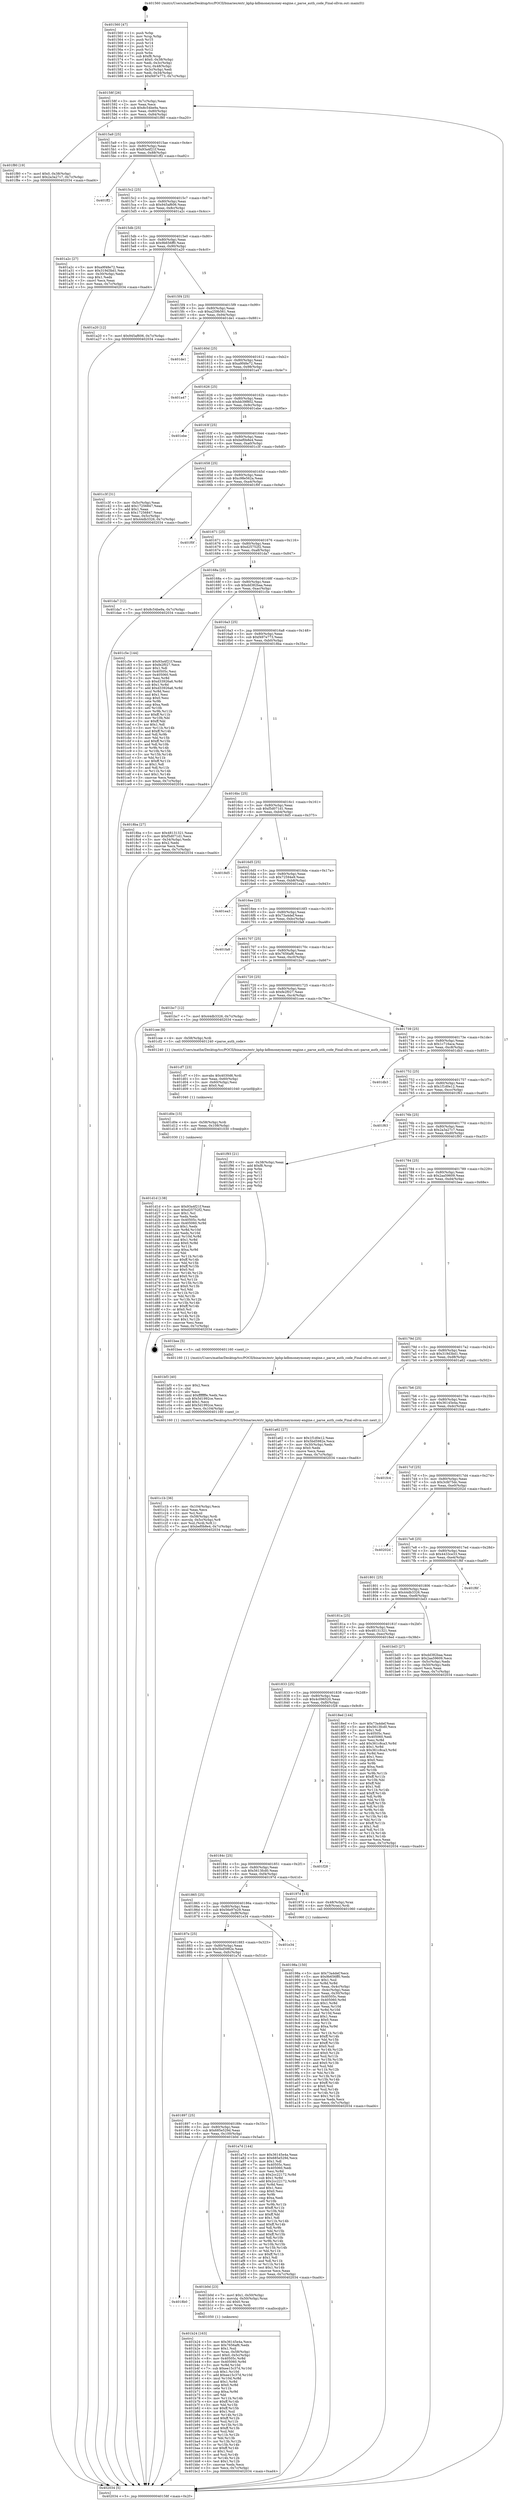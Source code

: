 digraph "0x401560" {
  label = "0x401560 (/mnt/c/Users/mathe/Desktop/tcc/POCII/binaries/extr_kphp-kdbmoneymoney-engine.c_parse_auth_code_Final-ollvm.out::main(0))"
  labelloc = "t"
  node[shape=record]

  Entry [label="",width=0.3,height=0.3,shape=circle,fillcolor=black,style=filled]
  "0x40158f" [label="{
     0x40158f [26]\l
     | [instrs]\l
     &nbsp;&nbsp;0x40158f \<+3\>: mov -0x7c(%rbp),%eax\l
     &nbsp;&nbsp;0x401592 \<+2\>: mov %eax,%ecx\l
     &nbsp;&nbsp;0x401594 \<+6\>: sub $0x8c54be9a,%ecx\l
     &nbsp;&nbsp;0x40159a \<+3\>: mov %eax,-0x80(%rbp)\l
     &nbsp;&nbsp;0x40159d \<+6\>: mov %ecx,-0x84(%rbp)\l
     &nbsp;&nbsp;0x4015a3 \<+6\>: je 0000000000401f80 \<main+0xa20\>\l
  }"]
  "0x401f80" [label="{
     0x401f80 [19]\l
     | [instrs]\l
     &nbsp;&nbsp;0x401f80 \<+7\>: movl $0x0,-0x38(%rbp)\l
     &nbsp;&nbsp;0x401f87 \<+7\>: movl $0x2a3a27c7,-0x7c(%rbp)\l
     &nbsp;&nbsp;0x401f8e \<+5\>: jmp 0000000000402034 \<main+0xad4\>\l
  }"]
  "0x4015a9" [label="{
     0x4015a9 [25]\l
     | [instrs]\l
     &nbsp;&nbsp;0x4015a9 \<+5\>: jmp 00000000004015ae \<main+0x4e\>\l
     &nbsp;&nbsp;0x4015ae \<+3\>: mov -0x80(%rbp),%eax\l
     &nbsp;&nbsp;0x4015b1 \<+5\>: sub $0x93a4f21f,%eax\l
     &nbsp;&nbsp;0x4015b6 \<+6\>: mov %eax,-0x88(%rbp)\l
     &nbsp;&nbsp;0x4015bc \<+6\>: je 0000000000401ff2 \<main+0xa92\>\l
  }"]
  Exit [label="",width=0.3,height=0.3,shape=circle,fillcolor=black,style=filled,peripheries=2]
  "0x401ff2" [label="{
     0x401ff2\l
  }", style=dashed]
  "0x4015c2" [label="{
     0x4015c2 [25]\l
     | [instrs]\l
     &nbsp;&nbsp;0x4015c2 \<+5\>: jmp 00000000004015c7 \<main+0x67\>\l
     &nbsp;&nbsp;0x4015c7 \<+3\>: mov -0x80(%rbp),%eax\l
     &nbsp;&nbsp;0x4015ca \<+5\>: sub $0x945af606,%eax\l
     &nbsp;&nbsp;0x4015cf \<+6\>: mov %eax,-0x8c(%rbp)\l
     &nbsp;&nbsp;0x4015d5 \<+6\>: je 0000000000401a2c \<main+0x4cc\>\l
  }"]
  "0x401d1d" [label="{
     0x401d1d [138]\l
     | [instrs]\l
     &nbsp;&nbsp;0x401d1d \<+5\>: mov $0x93a4f21f,%eax\l
     &nbsp;&nbsp;0x401d22 \<+5\>: mov $0xd25752f2,%esi\l
     &nbsp;&nbsp;0x401d27 \<+2\>: mov $0x1,%cl\l
     &nbsp;&nbsp;0x401d29 \<+2\>: xor %edx,%edx\l
     &nbsp;&nbsp;0x401d2b \<+8\>: mov 0x40505c,%r8d\l
     &nbsp;&nbsp;0x401d33 \<+8\>: mov 0x405060,%r9d\l
     &nbsp;&nbsp;0x401d3b \<+3\>: sub $0x1,%edx\l
     &nbsp;&nbsp;0x401d3e \<+3\>: mov %r8d,%r10d\l
     &nbsp;&nbsp;0x401d41 \<+3\>: add %edx,%r10d\l
     &nbsp;&nbsp;0x401d44 \<+4\>: imul %r10d,%r8d\l
     &nbsp;&nbsp;0x401d48 \<+4\>: and $0x1,%r8d\l
     &nbsp;&nbsp;0x401d4c \<+4\>: cmp $0x0,%r8d\l
     &nbsp;&nbsp;0x401d50 \<+4\>: sete %r11b\l
     &nbsp;&nbsp;0x401d54 \<+4\>: cmp $0xa,%r9d\l
     &nbsp;&nbsp;0x401d58 \<+3\>: setl %bl\l
     &nbsp;&nbsp;0x401d5b \<+3\>: mov %r11b,%r14b\l
     &nbsp;&nbsp;0x401d5e \<+4\>: xor $0xff,%r14b\l
     &nbsp;&nbsp;0x401d62 \<+3\>: mov %bl,%r15b\l
     &nbsp;&nbsp;0x401d65 \<+4\>: xor $0xff,%r15b\l
     &nbsp;&nbsp;0x401d69 \<+3\>: xor $0x0,%cl\l
     &nbsp;&nbsp;0x401d6c \<+3\>: mov %r14b,%r12b\l
     &nbsp;&nbsp;0x401d6f \<+4\>: and $0x0,%r12b\l
     &nbsp;&nbsp;0x401d73 \<+3\>: and %cl,%r11b\l
     &nbsp;&nbsp;0x401d76 \<+3\>: mov %r15b,%r13b\l
     &nbsp;&nbsp;0x401d79 \<+4\>: and $0x0,%r13b\l
     &nbsp;&nbsp;0x401d7d \<+2\>: and %cl,%bl\l
     &nbsp;&nbsp;0x401d7f \<+3\>: or %r11b,%r12b\l
     &nbsp;&nbsp;0x401d82 \<+3\>: or %bl,%r13b\l
     &nbsp;&nbsp;0x401d85 \<+3\>: xor %r13b,%r12b\l
     &nbsp;&nbsp;0x401d88 \<+3\>: or %r15b,%r14b\l
     &nbsp;&nbsp;0x401d8b \<+4\>: xor $0xff,%r14b\l
     &nbsp;&nbsp;0x401d8f \<+3\>: or $0x0,%cl\l
     &nbsp;&nbsp;0x401d92 \<+3\>: and %cl,%r14b\l
     &nbsp;&nbsp;0x401d95 \<+3\>: or %r14b,%r12b\l
     &nbsp;&nbsp;0x401d98 \<+4\>: test $0x1,%r12b\l
     &nbsp;&nbsp;0x401d9c \<+3\>: cmovne %esi,%eax\l
     &nbsp;&nbsp;0x401d9f \<+3\>: mov %eax,-0x7c(%rbp)\l
     &nbsp;&nbsp;0x401da2 \<+5\>: jmp 0000000000402034 \<main+0xad4\>\l
  }"]
  "0x401a2c" [label="{
     0x401a2c [27]\l
     | [instrs]\l
     &nbsp;&nbsp;0x401a2c \<+5\>: mov $0xa9f48e72,%eax\l
     &nbsp;&nbsp;0x401a31 \<+5\>: mov $0x319d3bd1,%ecx\l
     &nbsp;&nbsp;0x401a36 \<+3\>: mov -0x30(%rbp),%edx\l
     &nbsp;&nbsp;0x401a39 \<+3\>: cmp $0x1,%edx\l
     &nbsp;&nbsp;0x401a3c \<+3\>: cmovl %ecx,%eax\l
     &nbsp;&nbsp;0x401a3f \<+3\>: mov %eax,-0x7c(%rbp)\l
     &nbsp;&nbsp;0x401a42 \<+5\>: jmp 0000000000402034 \<main+0xad4\>\l
  }"]
  "0x4015db" [label="{
     0x4015db [25]\l
     | [instrs]\l
     &nbsp;&nbsp;0x4015db \<+5\>: jmp 00000000004015e0 \<main+0x80\>\l
     &nbsp;&nbsp;0x4015e0 \<+3\>: mov -0x80(%rbp),%eax\l
     &nbsp;&nbsp;0x4015e3 \<+5\>: sub $0x9b656ff0,%eax\l
     &nbsp;&nbsp;0x4015e8 \<+6\>: mov %eax,-0x90(%rbp)\l
     &nbsp;&nbsp;0x4015ee \<+6\>: je 0000000000401a20 \<main+0x4c0\>\l
  }"]
  "0x401d0e" [label="{
     0x401d0e [15]\l
     | [instrs]\l
     &nbsp;&nbsp;0x401d0e \<+4\>: mov -0x58(%rbp),%rdi\l
     &nbsp;&nbsp;0x401d12 \<+6\>: mov %eax,-0x108(%rbp)\l
     &nbsp;&nbsp;0x401d18 \<+5\>: call 0000000000401030 \<free@plt\>\l
     | [calls]\l
     &nbsp;&nbsp;0x401030 \{1\} (unknown)\l
  }"]
  "0x401a20" [label="{
     0x401a20 [12]\l
     | [instrs]\l
     &nbsp;&nbsp;0x401a20 \<+7\>: movl $0x945af606,-0x7c(%rbp)\l
     &nbsp;&nbsp;0x401a27 \<+5\>: jmp 0000000000402034 \<main+0xad4\>\l
  }"]
  "0x4015f4" [label="{
     0x4015f4 [25]\l
     | [instrs]\l
     &nbsp;&nbsp;0x4015f4 \<+5\>: jmp 00000000004015f9 \<main+0x99\>\l
     &nbsp;&nbsp;0x4015f9 \<+3\>: mov -0x80(%rbp),%eax\l
     &nbsp;&nbsp;0x4015fc \<+5\>: sub $0xa259b561,%eax\l
     &nbsp;&nbsp;0x401601 \<+6\>: mov %eax,-0x94(%rbp)\l
     &nbsp;&nbsp;0x401607 \<+6\>: je 0000000000401de1 \<main+0x881\>\l
  }"]
  "0x401cf7" [label="{
     0x401cf7 [23]\l
     | [instrs]\l
     &nbsp;&nbsp;0x401cf7 \<+10\>: movabs $0x4030d6,%rdi\l
     &nbsp;&nbsp;0x401d01 \<+3\>: mov %eax,-0x60(%rbp)\l
     &nbsp;&nbsp;0x401d04 \<+3\>: mov -0x60(%rbp),%esi\l
     &nbsp;&nbsp;0x401d07 \<+2\>: mov $0x0,%al\l
     &nbsp;&nbsp;0x401d09 \<+5\>: call 0000000000401040 \<printf@plt\>\l
     | [calls]\l
     &nbsp;&nbsp;0x401040 \{1\} (unknown)\l
  }"]
  "0x401de1" [label="{
     0x401de1\l
  }", style=dashed]
  "0x40160d" [label="{
     0x40160d [25]\l
     | [instrs]\l
     &nbsp;&nbsp;0x40160d \<+5\>: jmp 0000000000401612 \<main+0xb2\>\l
     &nbsp;&nbsp;0x401612 \<+3\>: mov -0x80(%rbp),%eax\l
     &nbsp;&nbsp;0x401615 \<+5\>: sub $0xa9f48e72,%eax\l
     &nbsp;&nbsp;0x40161a \<+6\>: mov %eax,-0x98(%rbp)\l
     &nbsp;&nbsp;0x401620 \<+6\>: je 0000000000401a47 \<main+0x4e7\>\l
  }"]
  "0x401c1b" [label="{
     0x401c1b [36]\l
     | [instrs]\l
     &nbsp;&nbsp;0x401c1b \<+6\>: mov -0x104(%rbp),%ecx\l
     &nbsp;&nbsp;0x401c21 \<+3\>: imul %eax,%ecx\l
     &nbsp;&nbsp;0x401c24 \<+3\>: mov %cl,%sil\l
     &nbsp;&nbsp;0x401c27 \<+4\>: mov -0x58(%rbp),%rdi\l
     &nbsp;&nbsp;0x401c2b \<+4\>: movslq -0x5c(%rbp),%r8\l
     &nbsp;&nbsp;0x401c2f \<+4\>: mov %sil,(%rdi,%r8,1)\l
     &nbsp;&nbsp;0x401c33 \<+7\>: movl $0xbef0b8e4,-0x7c(%rbp)\l
     &nbsp;&nbsp;0x401c3a \<+5\>: jmp 0000000000402034 \<main+0xad4\>\l
  }"]
  "0x401a47" [label="{
     0x401a47\l
  }", style=dashed]
  "0x401626" [label="{
     0x401626 [25]\l
     | [instrs]\l
     &nbsp;&nbsp;0x401626 \<+5\>: jmp 000000000040162b \<main+0xcb\>\l
     &nbsp;&nbsp;0x40162b \<+3\>: mov -0x80(%rbp),%eax\l
     &nbsp;&nbsp;0x40162e \<+5\>: sub $0xbb39f802,%eax\l
     &nbsp;&nbsp;0x401633 \<+6\>: mov %eax,-0x9c(%rbp)\l
     &nbsp;&nbsp;0x401639 \<+6\>: je 0000000000401ebe \<main+0x95e\>\l
  }"]
  "0x401bf3" [label="{
     0x401bf3 [40]\l
     | [instrs]\l
     &nbsp;&nbsp;0x401bf3 \<+5\>: mov $0x2,%ecx\l
     &nbsp;&nbsp;0x401bf8 \<+1\>: cltd\l
     &nbsp;&nbsp;0x401bf9 \<+2\>: idiv %ecx\l
     &nbsp;&nbsp;0x401bfb \<+6\>: imul $0xfffffffe,%edx,%ecx\l
     &nbsp;&nbsp;0x401c01 \<+6\>: sub $0x5d1992ce,%ecx\l
     &nbsp;&nbsp;0x401c07 \<+3\>: add $0x1,%ecx\l
     &nbsp;&nbsp;0x401c0a \<+6\>: add $0x5d1992ce,%ecx\l
     &nbsp;&nbsp;0x401c10 \<+6\>: mov %ecx,-0x104(%rbp)\l
     &nbsp;&nbsp;0x401c16 \<+5\>: call 0000000000401160 \<next_i\>\l
     | [calls]\l
     &nbsp;&nbsp;0x401160 \{1\} (/mnt/c/Users/mathe/Desktop/tcc/POCII/binaries/extr_kphp-kdbmoneymoney-engine.c_parse_auth_code_Final-ollvm.out::next_i)\l
  }"]
  "0x401ebe" [label="{
     0x401ebe\l
  }", style=dashed]
  "0x40163f" [label="{
     0x40163f [25]\l
     | [instrs]\l
     &nbsp;&nbsp;0x40163f \<+5\>: jmp 0000000000401644 \<main+0xe4\>\l
     &nbsp;&nbsp;0x401644 \<+3\>: mov -0x80(%rbp),%eax\l
     &nbsp;&nbsp;0x401647 \<+5\>: sub $0xbef0b8e4,%eax\l
     &nbsp;&nbsp;0x40164c \<+6\>: mov %eax,-0xa0(%rbp)\l
     &nbsp;&nbsp;0x401652 \<+6\>: je 0000000000401c3f \<main+0x6df\>\l
  }"]
  "0x401b24" [label="{
     0x401b24 [163]\l
     | [instrs]\l
     &nbsp;&nbsp;0x401b24 \<+5\>: mov $0x36145e4a,%ecx\l
     &nbsp;&nbsp;0x401b29 \<+5\>: mov $0x7656af6,%edx\l
     &nbsp;&nbsp;0x401b2e \<+3\>: mov $0x1,%sil\l
     &nbsp;&nbsp;0x401b31 \<+4\>: mov %rax,-0x58(%rbp)\l
     &nbsp;&nbsp;0x401b35 \<+7\>: movl $0x0,-0x5c(%rbp)\l
     &nbsp;&nbsp;0x401b3c \<+8\>: mov 0x40505c,%r8d\l
     &nbsp;&nbsp;0x401b44 \<+8\>: mov 0x405060,%r9d\l
     &nbsp;&nbsp;0x401b4c \<+3\>: mov %r8d,%r10d\l
     &nbsp;&nbsp;0x401b4f \<+7\>: sub $0xee15c37d,%r10d\l
     &nbsp;&nbsp;0x401b56 \<+4\>: sub $0x1,%r10d\l
     &nbsp;&nbsp;0x401b5a \<+7\>: add $0xee15c37d,%r10d\l
     &nbsp;&nbsp;0x401b61 \<+4\>: imul %r10d,%r8d\l
     &nbsp;&nbsp;0x401b65 \<+4\>: and $0x1,%r8d\l
     &nbsp;&nbsp;0x401b69 \<+4\>: cmp $0x0,%r8d\l
     &nbsp;&nbsp;0x401b6d \<+4\>: sete %r11b\l
     &nbsp;&nbsp;0x401b71 \<+4\>: cmp $0xa,%r9d\l
     &nbsp;&nbsp;0x401b75 \<+3\>: setl %bl\l
     &nbsp;&nbsp;0x401b78 \<+3\>: mov %r11b,%r14b\l
     &nbsp;&nbsp;0x401b7b \<+4\>: xor $0xff,%r14b\l
     &nbsp;&nbsp;0x401b7f \<+3\>: mov %bl,%r15b\l
     &nbsp;&nbsp;0x401b82 \<+4\>: xor $0xff,%r15b\l
     &nbsp;&nbsp;0x401b86 \<+4\>: xor $0x1,%sil\l
     &nbsp;&nbsp;0x401b8a \<+3\>: mov %r14b,%r12b\l
     &nbsp;&nbsp;0x401b8d \<+4\>: and $0xff,%r12b\l
     &nbsp;&nbsp;0x401b91 \<+3\>: and %sil,%r11b\l
     &nbsp;&nbsp;0x401b94 \<+3\>: mov %r15b,%r13b\l
     &nbsp;&nbsp;0x401b97 \<+4\>: and $0xff,%r13b\l
     &nbsp;&nbsp;0x401b9b \<+3\>: and %sil,%bl\l
     &nbsp;&nbsp;0x401b9e \<+3\>: or %r11b,%r12b\l
     &nbsp;&nbsp;0x401ba1 \<+3\>: or %bl,%r13b\l
     &nbsp;&nbsp;0x401ba4 \<+3\>: xor %r13b,%r12b\l
     &nbsp;&nbsp;0x401ba7 \<+3\>: or %r15b,%r14b\l
     &nbsp;&nbsp;0x401baa \<+4\>: xor $0xff,%r14b\l
     &nbsp;&nbsp;0x401bae \<+4\>: or $0x1,%sil\l
     &nbsp;&nbsp;0x401bb2 \<+3\>: and %sil,%r14b\l
     &nbsp;&nbsp;0x401bb5 \<+3\>: or %r14b,%r12b\l
     &nbsp;&nbsp;0x401bb8 \<+4\>: test $0x1,%r12b\l
     &nbsp;&nbsp;0x401bbc \<+3\>: cmovne %edx,%ecx\l
     &nbsp;&nbsp;0x401bbf \<+3\>: mov %ecx,-0x7c(%rbp)\l
     &nbsp;&nbsp;0x401bc2 \<+5\>: jmp 0000000000402034 \<main+0xad4\>\l
  }"]
  "0x401c3f" [label="{
     0x401c3f [31]\l
     | [instrs]\l
     &nbsp;&nbsp;0x401c3f \<+3\>: mov -0x5c(%rbp),%eax\l
     &nbsp;&nbsp;0x401c42 \<+5\>: add $0x17256847,%eax\l
     &nbsp;&nbsp;0x401c47 \<+3\>: add $0x1,%eax\l
     &nbsp;&nbsp;0x401c4a \<+5\>: sub $0x17256847,%eax\l
     &nbsp;&nbsp;0x401c4f \<+3\>: mov %eax,-0x5c(%rbp)\l
     &nbsp;&nbsp;0x401c52 \<+7\>: movl $0x44db3326,-0x7c(%rbp)\l
     &nbsp;&nbsp;0x401c59 \<+5\>: jmp 0000000000402034 \<main+0xad4\>\l
  }"]
  "0x401658" [label="{
     0x401658 [25]\l
     | [instrs]\l
     &nbsp;&nbsp;0x401658 \<+5\>: jmp 000000000040165d \<main+0xfd\>\l
     &nbsp;&nbsp;0x40165d \<+3\>: mov -0x80(%rbp),%eax\l
     &nbsp;&nbsp;0x401660 \<+5\>: sub $0xc98e562a,%eax\l
     &nbsp;&nbsp;0x401665 \<+6\>: mov %eax,-0xa4(%rbp)\l
     &nbsp;&nbsp;0x40166b \<+6\>: je 0000000000401f0f \<main+0x9af\>\l
  }"]
  "0x4018b0" [label="{
     0x4018b0\l
  }", style=dashed]
  "0x401f0f" [label="{
     0x401f0f\l
  }", style=dashed]
  "0x401671" [label="{
     0x401671 [25]\l
     | [instrs]\l
     &nbsp;&nbsp;0x401671 \<+5\>: jmp 0000000000401676 \<main+0x116\>\l
     &nbsp;&nbsp;0x401676 \<+3\>: mov -0x80(%rbp),%eax\l
     &nbsp;&nbsp;0x401679 \<+5\>: sub $0xd25752f2,%eax\l
     &nbsp;&nbsp;0x40167e \<+6\>: mov %eax,-0xa8(%rbp)\l
     &nbsp;&nbsp;0x401684 \<+6\>: je 0000000000401da7 \<main+0x847\>\l
  }"]
  "0x401b0d" [label="{
     0x401b0d [23]\l
     | [instrs]\l
     &nbsp;&nbsp;0x401b0d \<+7\>: movl $0x1,-0x50(%rbp)\l
     &nbsp;&nbsp;0x401b14 \<+4\>: movslq -0x50(%rbp),%rax\l
     &nbsp;&nbsp;0x401b18 \<+4\>: shl $0x0,%rax\l
     &nbsp;&nbsp;0x401b1c \<+3\>: mov %rax,%rdi\l
     &nbsp;&nbsp;0x401b1f \<+5\>: call 0000000000401050 \<malloc@plt\>\l
     | [calls]\l
     &nbsp;&nbsp;0x401050 \{1\} (unknown)\l
  }"]
  "0x401da7" [label="{
     0x401da7 [12]\l
     | [instrs]\l
     &nbsp;&nbsp;0x401da7 \<+7\>: movl $0x8c54be9a,-0x7c(%rbp)\l
     &nbsp;&nbsp;0x401dae \<+5\>: jmp 0000000000402034 \<main+0xad4\>\l
  }"]
  "0x40168a" [label="{
     0x40168a [25]\l
     | [instrs]\l
     &nbsp;&nbsp;0x40168a \<+5\>: jmp 000000000040168f \<main+0x12f\>\l
     &nbsp;&nbsp;0x40168f \<+3\>: mov -0x80(%rbp),%eax\l
     &nbsp;&nbsp;0x401692 \<+5\>: sub $0xdd382baa,%eax\l
     &nbsp;&nbsp;0x401697 \<+6\>: mov %eax,-0xac(%rbp)\l
     &nbsp;&nbsp;0x40169d \<+6\>: je 0000000000401c5e \<main+0x6fe\>\l
  }"]
  "0x401897" [label="{
     0x401897 [25]\l
     | [instrs]\l
     &nbsp;&nbsp;0x401897 \<+5\>: jmp 000000000040189c \<main+0x33c\>\l
     &nbsp;&nbsp;0x40189c \<+3\>: mov -0x80(%rbp),%eax\l
     &nbsp;&nbsp;0x40189f \<+5\>: sub $0x685e529d,%eax\l
     &nbsp;&nbsp;0x4018a4 \<+6\>: mov %eax,-0x100(%rbp)\l
     &nbsp;&nbsp;0x4018aa \<+6\>: je 0000000000401b0d \<main+0x5ad\>\l
  }"]
  "0x401c5e" [label="{
     0x401c5e [144]\l
     | [instrs]\l
     &nbsp;&nbsp;0x401c5e \<+5\>: mov $0x93a4f21f,%eax\l
     &nbsp;&nbsp;0x401c63 \<+5\>: mov $0xfe2f027,%ecx\l
     &nbsp;&nbsp;0x401c68 \<+2\>: mov $0x1,%dl\l
     &nbsp;&nbsp;0x401c6a \<+7\>: mov 0x40505c,%esi\l
     &nbsp;&nbsp;0x401c71 \<+7\>: mov 0x405060,%edi\l
     &nbsp;&nbsp;0x401c78 \<+3\>: mov %esi,%r8d\l
     &nbsp;&nbsp;0x401c7b \<+7\>: sub $0xd33926a6,%r8d\l
     &nbsp;&nbsp;0x401c82 \<+4\>: sub $0x1,%r8d\l
     &nbsp;&nbsp;0x401c86 \<+7\>: add $0xd33926a6,%r8d\l
     &nbsp;&nbsp;0x401c8d \<+4\>: imul %r8d,%esi\l
     &nbsp;&nbsp;0x401c91 \<+3\>: and $0x1,%esi\l
     &nbsp;&nbsp;0x401c94 \<+3\>: cmp $0x0,%esi\l
     &nbsp;&nbsp;0x401c97 \<+4\>: sete %r9b\l
     &nbsp;&nbsp;0x401c9b \<+3\>: cmp $0xa,%edi\l
     &nbsp;&nbsp;0x401c9e \<+4\>: setl %r10b\l
     &nbsp;&nbsp;0x401ca2 \<+3\>: mov %r9b,%r11b\l
     &nbsp;&nbsp;0x401ca5 \<+4\>: xor $0xff,%r11b\l
     &nbsp;&nbsp;0x401ca9 \<+3\>: mov %r10b,%bl\l
     &nbsp;&nbsp;0x401cac \<+3\>: xor $0xff,%bl\l
     &nbsp;&nbsp;0x401caf \<+3\>: xor $0x1,%dl\l
     &nbsp;&nbsp;0x401cb2 \<+3\>: mov %r11b,%r14b\l
     &nbsp;&nbsp;0x401cb5 \<+4\>: and $0xff,%r14b\l
     &nbsp;&nbsp;0x401cb9 \<+3\>: and %dl,%r9b\l
     &nbsp;&nbsp;0x401cbc \<+3\>: mov %bl,%r15b\l
     &nbsp;&nbsp;0x401cbf \<+4\>: and $0xff,%r15b\l
     &nbsp;&nbsp;0x401cc3 \<+3\>: and %dl,%r10b\l
     &nbsp;&nbsp;0x401cc6 \<+3\>: or %r9b,%r14b\l
     &nbsp;&nbsp;0x401cc9 \<+3\>: or %r10b,%r15b\l
     &nbsp;&nbsp;0x401ccc \<+3\>: xor %r15b,%r14b\l
     &nbsp;&nbsp;0x401ccf \<+3\>: or %bl,%r11b\l
     &nbsp;&nbsp;0x401cd2 \<+4\>: xor $0xff,%r11b\l
     &nbsp;&nbsp;0x401cd6 \<+3\>: or $0x1,%dl\l
     &nbsp;&nbsp;0x401cd9 \<+3\>: and %dl,%r11b\l
     &nbsp;&nbsp;0x401cdc \<+3\>: or %r11b,%r14b\l
     &nbsp;&nbsp;0x401cdf \<+4\>: test $0x1,%r14b\l
     &nbsp;&nbsp;0x401ce3 \<+3\>: cmovne %ecx,%eax\l
     &nbsp;&nbsp;0x401ce6 \<+3\>: mov %eax,-0x7c(%rbp)\l
     &nbsp;&nbsp;0x401ce9 \<+5\>: jmp 0000000000402034 \<main+0xad4\>\l
  }"]
  "0x4016a3" [label="{
     0x4016a3 [25]\l
     | [instrs]\l
     &nbsp;&nbsp;0x4016a3 \<+5\>: jmp 00000000004016a8 \<main+0x148\>\l
     &nbsp;&nbsp;0x4016a8 \<+3\>: mov -0x80(%rbp),%eax\l
     &nbsp;&nbsp;0x4016ab \<+5\>: sub $0xf497e773,%eax\l
     &nbsp;&nbsp;0x4016b0 \<+6\>: mov %eax,-0xb0(%rbp)\l
     &nbsp;&nbsp;0x4016b6 \<+6\>: je 00000000004018ba \<main+0x35a\>\l
  }"]
  "0x401a7d" [label="{
     0x401a7d [144]\l
     | [instrs]\l
     &nbsp;&nbsp;0x401a7d \<+5\>: mov $0x36145e4a,%eax\l
     &nbsp;&nbsp;0x401a82 \<+5\>: mov $0x685e529d,%ecx\l
     &nbsp;&nbsp;0x401a87 \<+2\>: mov $0x1,%dl\l
     &nbsp;&nbsp;0x401a89 \<+7\>: mov 0x40505c,%esi\l
     &nbsp;&nbsp;0x401a90 \<+7\>: mov 0x405060,%edi\l
     &nbsp;&nbsp;0x401a97 \<+3\>: mov %esi,%r8d\l
     &nbsp;&nbsp;0x401a9a \<+7\>: sub $0x2cc22172,%r8d\l
     &nbsp;&nbsp;0x401aa1 \<+4\>: sub $0x1,%r8d\l
     &nbsp;&nbsp;0x401aa5 \<+7\>: add $0x2cc22172,%r8d\l
     &nbsp;&nbsp;0x401aac \<+4\>: imul %r8d,%esi\l
     &nbsp;&nbsp;0x401ab0 \<+3\>: and $0x1,%esi\l
     &nbsp;&nbsp;0x401ab3 \<+3\>: cmp $0x0,%esi\l
     &nbsp;&nbsp;0x401ab6 \<+4\>: sete %r9b\l
     &nbsp;&nbsp;0x401aba \<+3\>: cmp $0xa,%edi\l
     &nbsp;&nbsp;0x401abd \<+4\>: setl %r10b\l
     &nbsp;&nbsp;0x401ac1 \<+3\>: mov %r9b,%r11b\l
     &nbsp;&nbsp;0x401ac4 \<+4\>: xor $0xff,%r11b\l
     &nbsp;&nbsp;0x401ac8 \<+3\>: mov %r10b,%bl\l
     &nbsp;&nbsp;0x401acb \<+3\>: xor $0xff,%bl\l
     &nbsp;&nbsp;0x401ace \<+3\>: xor $0x1,%dl\l
     &nbsp;&nbsp;0x401ad1 \<+3\>: mov %r11b,%r14b\l
     &nbsp;&nbsp;0x401ad4 \<+4\>: and $0xff,%r14b\l
     &nbsp;&nbsp;0x401ad8 \<+3\>: and %dl,%r9b\l
     &nbsp;&nbsp;0x401adb \<+3\>: mov %bl,%r15b\l
     &nbsp;&nbsp;0x401ade \<+4\>: and $0xff,%r15b\l
     &nbsp;&nbsp;0x401ae2 \<+3\>: and %dl,%r10b\l
     &nbsp;&nbsp;0x401ae5 \<+3\>: or %r9b,%r14b\l
     &nbsp;&nbsp;0x401ae8 \<+3\>: or %r10b,%r15b\l
     &nbsp;&nbsp;0x401aeb \<+3\>: xor %r15b,%r14b\l
     &nbsp;&nbsp;0x401aee \<+3\>: or %bl,%r11b\l
     &nbsp;&nbsp;0x401af1 \<+4\>: xor $0xff,%r11b\l
     &nbsp;&nbsp;0x401af5 \<+3\>: or $0x1,%dl\l
     &nbsp;&nbsp;0x401af8 \<+3\>: and %dl,%r11b\l
     &nbsp;&nbsp;0x401afb \<+3\>: or %r11b,%r14b\l
     &nbsp;&nbsp;0x401afe \<+4\>: test $0x1,%r14b\l
     &nbsp;&nbsp;0x401b02 \<+3\>: cmovne %ecx,%eax\l
     &nbsp;&nbsp;0x401b05 \<+3\>: mov %eax,-0x7c(%rbp)\l
     &nbsp;&nbsp;0x401b08 \<+5\>: jmp 0000000000402034 \<main+0xad4\>\l
  }"]
  "0x4018ba" [label="{
     0x4018ba [27]\l
     | [instrs]\l
     &nbsp;&nbsp;0x4018ba \<+5\>: mov $0x48131321,%eax\l
     &nbsp;&nbsp;0x4018bf \<+5\>: mov $0xf5d071d1,%ecx\l
     &nbsp;&nbsp;0x4018c4 \<+3\>: mov -0x34(%rbp),%edx\l
     &nbsp;&nbsp;0x4018c7 \<+3\>: cmp $0x2,%edx\l
     &nbsp;&nbsp;0x4018ca \<+3\>: cmovne %ecx,%eax\l
     &nbsp;&nbsp;0x4018cd \<+3\>: mov %eax,-0x7c(%rbp)\l
     &nbsp;&nbsp;0x4018d0 \<+5\>: jmp 0000000000402034 \<main+0xad4\>\l
  }"]
  "0x4016bc" [label="{
     0x4016bc [25]\l
     | [instrs]\l
     &nbsp;&nbsp;0x4016bc \<+5\>: jmp 00000000004016c1 \<main+0x161\>\l
     &nbsp;&nbsp;0x4016c1 \<+3\>: mov -0x80(%rbp),%eax\l
     &nbsp;&nbsp;0x4016c4 \<+5\>: sub $0xf5d071d1,%eax\l
     &nbsp;&nbsp;0x4016c9 \<+6\>: mov %eax,-0xb4(%rbp)\l
     &nbsp;&nbsp;0x4016cf \<+6\>: je 00000000004018d5 \<main+0x375\>\l
  }"]
  "0x402034" [label="{
     0x402034 [5]\l
     | [instrs]\l
     &nbsp;&nbsp;0x402034 \<+5\>: jmp 000000000040158f \<main+0x2f\>\l
  }"]
  "0x401560" [label="{
     0x401560 [47]\l
     | [instrs]\l
     &nbsp;&nbsp;0x401560 \<+1\>: push %rbp\l
     &nbsp;&nbsp;0x401561 \<+3\>: mov %rsp,%rbp\l
     &nbsp;&nbsp;0x401564 \<+2\>: push %r15\l
     &nbsp;&nbsp;0x401566 \<+2\>: push %r14\l
     &nbsp;&nbsp;0x401568 \<+2\>: push %r13\l
     &nbsp;&nbsp;0x40156a \<+2\>: push %r12\l
     &nbsp;&nbsp;0x40156c \<+1\>: push %rbx\l
     &nbsp;&nbsp;0x40156d \<+7\>: sub $0xf8,%rsp\l
     &nbsp;&nbsp;0x401574 \<+7\>: movl $0x0,-0x38(%rbp)\l
     &nbsp;&nbsp;0x40157b \<+3\>: mov %edi,-0x3c(%rbp)\l
     &nbsp;&nbsp;0x40157e \<+4\>: mov %rsi,-0x48(%rbp)\l
     &nbsp;&nbsp;0x401582 \<+3\>: mov -0x3c(%rbp),%edi\l
     &nbsp;&nbsp;0x401585 \<+3\>: mov %edi,-0x34(%rbp)\l
     &nbsp;&nbsp;0x401588 \<+7\>: movl $0xf497e773,-0x7c(%rbp)\l
  }"]
  "0x40187e" [label="{
     0x40187e [25]\l
     | [instrs]\l
     &nbsp;&nbsp;0x40187e \<+5\>: jmp 0000000000401883 \<main+0x323\>\l
     &nbsp;&nbsp;0x401883 \<+3\>: mov -0x80(%rbp),%eax\l
     &nbsp;&nbsp;0x401886 \<+5\>: sub $0x5bd5982e,%eax\l
     &nbsp;&nbsp;0x40188b \<+6\>: mov %eax,-0xfc(%rbp)\l
     &nbsp;&nbsp;0x401891 \<+6\>: je 0000000000401a7d \<main+0x51d\>\l
  }"]
  "0x4018d5" [label="{
     0x4018d5\l
  }", style=dashed]
  "0x4016d5" [label="{
     0x4016d5 [25]\l
     | [instrs]\l
     &nbsp;&nbsp;0x4016d5 \<+5\>: jmp 00000000004016da \<main+0x17a\>\l
     &nbsp;&nbsp;0x4016da \<+3\>: mov -0x80(%rbp),%eax\l
     &nbsp;&nbsp;0x4016dd \<+5\>: sub $0x72594e9,%eax\l
     &nbsp;&nbsp;0x4016e2 \<+6\>: mov %eax,-0xb8(%rbp)\l
     &nbsp;&nbsp;0x4016e8 \<+6\>: je 0000000000401ea3 \<main+0x943\>\l
  }"]
  "0x401e34" [label="{
     0x401e34\l
  }", style=dashed]
  "0x401ea3" [label="{
     0x401ea3\l
  }", style=dashed]
  "0x4016ee" [label="{
     0x4016ee [25]\l
     | [instrs]\l
     &nbsp;&nbsp;0x4016ee \<+5\>: jmp 00000000004016f3 \<main+0x193\>\l
     &nbsp;&nbsp;0x4016f3 \<+3\>: mov -0x80(%rbp),%eax\l
     &nbsp;&nbsp;0x4016f6 \<+5\>: sub $0x73a4def,%eax\l
     &nbsp;&nbsp;0x4016fb \<+6\>: mov %eax,-0xbc(%rbp)\l
     &nbsp;&nbsp;0x401701 \<+6\>: je 0000000000401fa8 \<main+0xa48\>\l
  }"]
  "0x40198a" [label="{
     0x40198a [150]\l
     | [instrs]\l
     &nbsp;&nbsp;0x40198a \<+5\>: mov $0x73a4def,%ecx\l
     &nbsp;&nbsp;0x40198f \<+5\>: mov $0x9b656ff0,%edx\l
     &nbsp;&nbsp;0x401994 \<+3\>: mov $0x1,%sil\l
     &nbsp;&nbsp;0x401997 \<+3\>: xor %r8d,%r8d\l
     &nbsp;&nbsp;0x40199a \<+3\>: mov %eax,-0x4c(%rbp)\l
     &nbsp;&nbsp;0x40199d \<+3\>: mov -0x4c(%rbp),%eax\l
     &nbsp;&nbsp;0x4019a0 \<+3\>: mov %eax,-0x30(%rbp)\l
     &nbsp;&nbsp;0x4019a3 \<+7\>: mov 0x40505c,%eax\l
     &nbsp;&nbsp;0x4019aa \<+8\>: mov 0x405060,%r9d\l
     &nbsp;&nbsp;0x4019b2 \<+4\>: sub $0x1,%r8d\l
     &nbsp;&nbsp;0x4019b6 \<+3\>: mov %eax,%r10d\l
     &nbsp;&nbsp;0x4019b9 \<+3\>: add %r8d,%r10d\l
     &nbsp;&nbsp;0x4019bc \<+4\>: imul %r10d,%eax\l
     &nbsp;&nbsp;0x4019c0 \<+3\>: and $0x1,%eax\l
     &nbsp;&nbsp;0x4019c3 \<+3\>: cmp $0x0,%eax\l
     &nbsp;&nbsp;0x4019c6 \<+4\>: sete %r11b\l
     &nbsp;&nbsp;0x4019ca \<+4\>: cmp $0xa,%r9d\l
     &nbsp;&nbsp;0x4019ce \<+3\>: setl %bl\l
     &nbsp;&nbsp;0x4019d1 \<+3\>: mov %r11b,%r14b\l
     &nbsp;&nbsp;0x4019d4 \<+4\>: xor $0xff,%r14b\l
     &nbsp;&nbsp;0x4019d8 \<+3\>: mov %bl,%r15b\l
     &nbsp;&nbsp;0x4019db \<+4\>: xor $0xff,%r15b\l
     &nbsp;&nbsp;0x4019df \<+4\>: xor $0x0,%sil\l
     &nbsp;&nbsp;0x4019e3 \<+3\>: mov %r14b,%r12b\l
     &nbsp;&nbsp;0x4019e6 \<+4\>: and $0x0,%r12b\l
     &nbsp;&nbsp;0x4019ea \<+3\>: and %sil,%r11b\l
     &nbsp;&nbsp;0x4019ed \<+3\>: mov %r15b,%r13b\l
     &nbsp;&nbsp;0x4019f0 \<+4\>: and $0x0,%r13b\l
     &nbsp;&nbsp;0x4019f4 \<+3\>: and %sil,%bl\l
     &nbsp;&nbsp;0x4019f7 \<+3\>: or %r11b,%r12b\l
     &nbsp;&nbsp;0x4019fa \<+3\>: or %bl,%r13b\l
     &nbsp;&nbsp;0x4019fd \<+3\>: xor %r13b,%r12b\l
     &nbsp;&nbsp;0x401a00 \<+3\>: or %r15b,%r14b\l
     &nbsp;&nbsp;0x401a03 \<+4\>: xor $0xff,%r14b\l
     &nbsp;&nbsp;0x401a07 \<+4\>: or $0x0,%sil\l
     &nbsp;&nbsp;0x401a0b \<+3\>: and %sil,%r14b\l
     &nbsp;&nbsp;0x401a0e \<+3\>: or %r14b,%r12b\l
     &nbsp;&nbsp;0x401a11 \<+4\>: test $0x1,%r12b\l
     &nbsp;&nbsp;0x401a15 \<+3\>: cmovne %edx,%ecx\l
     &nbsp;&nbsp;0x401a18 \<+3\>: mov %ecx,-0x7c(%rbp)\l
     &nbsp;&nbsp;0x401a1b \<+5\>: jmp 0000000000402034 \<main+0xad4\>\l
  }"]
  "0x401fa8" [label="{
     0x401fa8\l
  }", style=dashed]
  "0x401707" [label="{
     0x401707 [25]\l
     | [instrs]\l
     &nbsp;&nbsp;0x401707 \<+5\>: jmp 000000000040170c \<main+0x1ac\>\l
     &nbsp;&nbsp;0x40170c \<+3\>: mov -0x80(%rbp),%eax\l
     &nbsp;&nbsp;0x40170f \<+5\>: sub $0x7656af6,%eax\l
     &nbsp;&nbsp;0x401714 \<+6\>: mov %eax,-0xc0(%rbp)\l
     &nbsp;&nbsp;0x40171a \<+6\>: je 0000000000401bc7 \<main+0x667\>\l
  }"]
  "0x401865" [label="{
     0x401865 [25]\l
     | [instrs]\l
     &nbsp;&nbsp;0x401865 \<+5\>: jmp 000000000040186a \<main+0x30a\>\l
     &nbsp;&nbsp;0x40186a \<+3\>: mov -0x80(%rbp),%eax\l
     &nbsp;&nbsp;0x40186d \<+5\>: sub $0x56e97e29,%eax\l
     &nbsp;&nbsp;0x401872 \<+6\>: mov %eax,-0xf8(%rbp)\l
     &nbsp;&nbsp;0x401878 \<+6\>: je 0000000000401e34 \<main+0x8d4\>\l
  }"]
  "0x401bc7" [label="{
     0x401bc7 [12]\l
     | [instrs]\l
     &nbsp;&nbsp;0x401bc7 \<+7\>: movl $0x44db3326,-0x7c(%rbp)\l
     &nbsp;&nbsp;0x401bce \<+5\>: jmp 0000000000402034 \<main+0xad4\>\l
  }"]
  "0x401720" [label="{
     0x401720 [25]\l
     | [instrs]\l
     &nbsp;&nbsp;0x401720 \<+5\>: jmp 0000000000401725 \<main+0x1c5\>\l
     &nbsp;&nbsp;0x401725 \<+3\>: mov -0x80(%rbp),%eax\l
     &nbsp;&nbsp;0x401728 \<+5\>: sub $0xfe2f027,%eax\l
     &nbsp;&nbsp;0x40172d \<+6\>: mov %eax,-0xc4(%rbp)\l
     &nbsp;&nbsp;0x401733 \<+6\>: je 0000000000401cee \<main+0x78e\>\l
  }"]
  "0x40197d" [label="{
     0x40197d [13]\l
     | [instrs]\l
     &nbsp;&nbsp;0x40197d \<+4\>: mov -0x48(%rbp),%rax\l
     &nbsp;&nbsp;0x401981 \<+4\>: mov 0x8(%rax),%rdi\l
     &nbsp;&nbsp;0x401985 \<+5\>: call 0000000000401060 \<atoi@plt\>\l
     | [calls]\l
     &nbsp;&nbsp;0x401060 \{1\} (unknown)\l
  }"]
  "0x401cee" [label="{
     0x401cee [9]\l
     | [instrs]\l
     &nbsp;&nbsp;0x401cee \<+4\>: mov -0x58(%rbp),%rdi\l
     &nbsp;&nbsp;0x401cf2 \<+5\>: call 0000000000401240 \<parse_auth_code\>\l
     | [calls]\l
     &nbsp;&nbsp;0x401240 \{1\} (/mnt/c/Users/mathe/Desktop/tcc/POCII/binaries/extr_kphp-kdbmoneymoney-engine.c_parse_auth_code_Final-ollvm.out::parse_auth_code)\l
  }"]
  "0x401739" [label="{
     0x401739 [25]\l
     | [instrs]\l
     &nbsp;&nbsp;0x401739 \<+5\>: jmp 000000000040173e \<main+0x1de\>\l
     &nbsp;&nbsp;0x40173e \<+3\>: mov -0x80(%rbp),%eax\l
     &nbsp;&nbsp;0x401741 \<+5\>: sub $0x1c716aca,%eax\l
     &nbsp;&nbsp;0x401746 \<+6\>: mov %eax,-0xc8(%rbp)\l
     &nbsp;&nbsp;0x40174c \<+6\>: je 0000000000401db3 \<main+0x853\>\l
  }"]
  "0x40184c" [label="{
     0x40184c [25]\l
     | [instrs]\l
     &nbsp;&nbsp;0x40184c \<+5\>: jmp 0000000000401851 \<main+0x2f1\>\l
     &nbsp;&nbsp;0x401851 \<+3\>: mov -0x80(%rbp),%eax\l
     &nbsp;&nbsp;0x401854 \<+5\>: sub $0x5613fcd0,%eax\l
     &nbsp;&nbsp;0x401859 \<+6\>: mov %eax,-0xf4(%rbp)\l
     &nbsp;&nbsp;0x40185f \<+6\>: je 000000000040197d \<main+0x41d\>\l
  }"]
  "0x401db3" [label="{
     0x401db3\l
  }", style=dashed]
  "0x401752" [label="{
     0x401752 [25]\l
     | [instrs]\l
     &nbsp;&nbsp;0x401752 \<+5\>: jmp 0000000000401757 \<main+0x1f7\>\l
     &nbsp;&nbsp;0x401757 \<+3\>: mov -0x80(%rbp),%eax\l
     &nbsp;&nbsp;0x40175a \<+5\>: sub $0x1f1d0e12,%eax\l
     &nbsp;&nbsp;0x40175f \<+6\>: mov %eax,-0xcc(%rbp)\l
     &nbsp;&nbsp;0x401765 \<+6\>: je 0000000000401f63 \<main+0xa03\>\l
  }"]
  "0x401f28" [label="{
     0x401f28\l
  }", style=dashed]
  "0x401f63" [label="{
     0x401f63\l
  }", style=dashed]
  "0x40176b" [label="{
     0x40176b [25]\l
     | [instrs]\l
     &nbsp;&nbsp;0x40176b \<+5\>: jmp 0000000000401770 \<main+0x210\>\l
     &nbsp;&nbsp;0x401770 \<+3\>: mov -0x80(%rbp),%eax\l
     &nbsp;&nbsp;0x401773 \<+5\>: sub $0x2a3a27c7,%eax\l
     &nbsp;&nbsp;0x401778 \<+6\>: mov %eax,-0xd0(%rbp)\l
     &nbsp;&nbsp;0x40177e \<+6\>: je 0000000000401f93 \<main+0xa33\>\l
  }"]
  "0x401833" [label="{
     0x401833 [25]\l
     | [instrs]\l
     &nbsp;&nbsp;0x401833 \<+5\>: jmp 0000000000401838 \<main+0x2d8\>\l
     &nbsp;&nbsp;0x401838 \<+3\>: mov -0x80(%rbp),%eax\l
     &nbsp;&nbsp;0x40183b \<+5\>: sub $0x4c096520,%eax\l
     &nbsp;&nbsp;0x401840 \<+6\>: mov %eax,-0xf0(%rbp)\l
     &nbsp;&nbsp;0x401846 \<+6\>: je 0000000000401f28 \<main+0x9c8\>\l
  }"]
  "0x401f93" [label="{
     0x401f93 [21]\l
     | [instrs]\l
     &nbsp;&nbsp;0x401f93 \<+3\>: mov -0x38(%rbp),%eax\l
     &nbsp;&nbsp;0x401f96 \<+7\>: add $0xf8,%rsp\l
     &nbsp;&nbsp;0x401f9d \<+1\>: pop %rbx\l
     &nbsp;&nbsp;0x401f9e \<+2\>: pop %r12\l
     &nbsp;&nbsp;0x401fa0 \<+2\>: pop %r13\l
     &nbsp;&nbsp;0x401fa2 \<+2\>: pop %r14\l
     &nbsp;&nbsp;0x401fa4 \<+2\>: pop %r15\l
     &nbsp;&nbsp;0x401fa6 \<+1\>: pop %rbp\l
     &nbsp;&nbsp;0x401fa7 \<+1\>: ret\l
  }"]
  "0x401784" [label="{
     0x401784 [25]\l
     | [instrs]\l
     &nbsp;&nbsp;0x401784 \<+5\>: jmp 0000000000401789 \<main+0x229\>\l
     &nbsp;&nbsp;0x401789 \<+3\>: mov -0x80(%rbp),%eax\l
     &nbsp;&nbsp;0x40178c \<+5\>: sub $0x2aa59609,%eax\l
     &nbsp;&nbsp;0x401791 \<+6\>: mov %eax,-0xd4(%rbp)\l
     &nbsp;&nbsp;0x401797 \<+6\>: je 0000000000401bee \<main+0x68e\>\l
  }"]
  "0x4018ed" [label="{
     0x4018ed [144]\l
     | [instrs]\l
     &nbsp;&nbsp;0x4018ed \<+5\>: mov $0x73a4def,%eax\l
     &nbsp;&nbsp;0x4018f2 \<+5\>: mov $0x5613fcd0,%ecx\l
     &nbsp;&nbsp;0x4018f7 \<+2\>: mov $0x1,%dl\l
     &nbsp;&nbsp;0x4018f9 \<+7\>: mov 0x40505c,%esi\l
     &nbsp;&nbsp;0x401900 \<+7\>: mov 0x405060,%edi\l
     &nbsp;&nbsp;0x401907 \<+3\>: mov %esi,%r8d\l
     &nbsp;&nbsp;0x40190a \<+7\>: add $0x361c8ca3,%r8d\l
     &nbsp;&nbsp;0x401911 \<+4\>: sub $0x1,%r8d\l
     &nbsp;&nbsp;0x401915 \<+7\>: sub $0x361c8ca3,%r8d\l
     &nbsp;&nbsp;0x40191c \<+4\>: imul %r8d,%esi\l
     &nbsp;&nbsp;0x401920 \<+3\>: and $0x1,%esi\l
     &nbsp;&nbsp;0x401923 \<+3\>: cmp $0x0,%esi\l
     &nbsp;&nbsp;0x401926 \<+4\>: sete %r9b\l
     &nbsp;&nbsp;0x40192a \<+3\>: cmp $0xa,%edi\l
     &nbsp;&nbsp;0x40192d \<+4\>: setl %r10b\l
     &nbsp;&nbsp;0x401931 \<+3\>: mov %r9b,%r11b\l
     &nbsp;&nbsp;0x401934 \<+4\>: xor $0xff,%r11b\l
     &nbsp;&nbsp;0x401938 \<+3\>: mov %r10b,%bl\l
     &nbsp;&nbsp;0x40193b \<+3\>: xor $0xff,%bl\l
     &nbsp;&nbsp;0x40193e \<+3\>: xor $0x1,%dl\l
     &nbsp;&nbsp;0x401941 \<+3\>: mov %r11b,%r14b\l
     &nbsp;&nbsp;0x401944 \<+4\>: and $0xff,%r14b\l
     &nbsp;&nbsp;0x401948 \<+3\>: and %dl,%r9b\l
     &nbsp;&nbsp;0x40194b \<+3\>: mov %bl,%r15b\l
     &nbsp;&nbsp;0x40194e \<+4\>: and $0xff,%r15b\l
     &nbsp;&nbsp;0x401952 \<+3\>: and %dl,%r10b\l
     &nbsp;&nbsp;0x401955 \<+3\>: or %r9b,%r14b\l
     &nbsp;&nbsp;0x401958 \<+3\>: or %r10b,%r15b\l
     &nbsp;&nbsp;0x40195b \<+3\>: xor %r15b,%r14b\l
     &nbsp;&nbsp;0x40195e \<+3\>: or %bl,%r11b\l
     &nbsp;&nbsp;0x401961 \<+4\>: xor $0xff,%r11b\l
     &nbsp;&nbsp;0x401965 \<+3\>: or $0x1,%dl\l
     &nbsp;&nbsp;0x401968 \<+3\>: and %dl,%r11b\l
     &nbsp;&nbsp;0x40196b \<+3\>: or %r11b,%r14b\l
     &nbsp;&nbsp;0x40196e \<+4\>: test $0x1,%r14b\l
     &nbsp;&nbsp;0x401972 \<+3\>: cmovne %ecx,%eax\l
     &nbsp;&nbsp;0x401975 \<+3\>: mov %eax,-0x7c(%rbp)\l
     &nbsp;&nbsp;0x401978 \<+5\>: jmp 0000000000402034 \<main+0xad4\>\l
  }"]
  "0x401bee" [label="{
     0x401bee [5]\l
     | [instrs]\l
     &nbsp;&nbsp;0x401bee \<+5\>: call 0000000000401160 \<next_i\>\l
     | [calls]\l
     &nbsp;&nbsp;0x401160 \{1\} (/mnt/c/Users/mathe/Desktop/tcc/POCII/binaries/extr_kphp-kdbmoneymoney-engine.c_parse_auth_code_Final-ollvm.out::next_i)\l
  }"]
  "0x40179d" [label="{
     0x40179d [25]\l
     | [instrs]\l
     &nbsp;&nbsp;0x40179d \<+5\>: jmp 00000000004017a2 \<main+0x242\>\l
     &nbsp;&nbsp;0x4017a2 \<+3\>: mov -0x80(%rbp),%eax\l
     &nbsp;&nbsp;0x4017a5 \<+5\>: sub $0x319d3bd1,%eax\l
     &nbsp;&nbsp;0x4017aa \<+6\>: mov %eax,-0xd8(%rbp)\l
     &nbsp;&nbsp;0x4017b0 \<+6\>: je 0000000000401a62 \<main+0x502\>\l
  }"]
  "0x40181a" [label="{
     0x40181a [25]\l
     | [instrs]\l
     &nbsp;&nbsp;0x40181a \<+5\>: jmp 000000000040181f \<main+0x2bf\>\l
     &nbsp;&nbsp;0x40181f \<+3\>: mov -0x80(%rbp),%eax\l
     &nbsp;&nbsp;0x401822 \<+5\>: sub $0x48131321,%eax\l
     &nbsp;&nbsp;0x401827 \<+6\>: mov %eax,-0xec(%rbp)\l
     &nbsp;&nbsp;0x40182d \<+6\>: je 00000000004018ed \<main+0x38d\>\l
  }"]
  "0x401a62" [label="{
     0x401a62 [27]\l
     | [instrs]\l
     &nbsp;&nbsp;0x401a62 \<+5\>: mov $0x1f1d0e12,%eax\l
     &nbsp;&nbsp;0x401a67 \<+5\>: mov $0x5bd5982e,%ecx\l
     &nbsp;&nbsp;0x401a6c \<+3\>: mov -0x30(%rbp),%edx\l
     &nbsp;&nbsp;0x401a6f \<+3\>: cmp $0x0,%edx\l
     &nbsp;&nbsp;0x401a72 \<+3\>: cmove %ecx,%eax\l
     &nbsp;&nbsp;0x401a75 \<+3\>: mov %eax,-0x7c(%rbp)\l
     &nbsp;&nbsp;0x401a78 \<+5\>: jmp 0000000000402034 \<main+0xad4\>\l
  }"]
  "0x4017b6" [label="{
     0x4017b6 [25]\l
     | [instrs]\l
     &nbsp;&nbsp;0x4017b6 \<+5\>: jmp 00000000004017bb \<main+0x25b\>\l
     &nbsp;&nbsp;0x4017bb \<+3\>: mov -0x80(%rbp),%eax\l
     &nbsp;&nbsp;0x4017be \<+5\>: sub $0x36145e4a,%eax\l
     &nbsp;&nbsp;0x4017c3 \<+6\>: mov %eax,-0xdc(%rbp)\l
     &nbsp;&nbsp;0x4017c9 \<+6\>: je 0000000000401fc4 \<main+0xa64\>\l
  }"]
  "0x401bd3" [label="{
     0x401bd3 [27]\l
     | [instrs]\l
     &nbsp;&nbsp;0x401bd3 \<+5\>: mov $0xdd382baa,%eax\l
     &nbsp;&nbsp;0x401bd8 \<+5\>: mov $0x2aa59609,%ecx\l
     &nbsp;&nbsp;0x401bdd \<+3\>: mov -0x5c(%rbp),%edx\l
     &nbsp;&nbsp;0x401be0 \<+3\>: cmp -0x50(%rbp),%edx\l
     &nbsp;&nbsp;0x401be3 \<+3\>: cmovl %ecx,%eax\l
     &nbsp;&nbsp;0x401be6 \<+3\>: mov %eax,-0x7c(%rbp)\l
     &nbsp;&nbsp;0x401be9 \<+5\>: jmp 0000000000402034 \<main+0xad4\>\l
  }"]
  "0x401fc4" [label="{
     0x401fc4\l
  }", style=dashed]
  "0x4017cf" [label="{
     0x4017cf [25]\l
     | [instrs]\l
     &nbsp;&nbsp;0x4017cf \<+5\>: jmp 00000000004017d4 \<main+0x274\>\l
     &nbsp;&nbsp;0x4017d4 \<+3\>: mov -0x80(%rbp),%eax\l
     &nbsp;&nbsp;0x4017d7 \<+5\>: sub $0x3cfd75dc,%eax\l
     &nbsp;&nbsp;0x4017dc \<+6\>: mov %eax,-0xe0(%rbp)\l
     &nbsp;&nbsp;0x4017e2 \<+6\>: je 000000000040202d \<main+0xacd\>\l
  }"]
  "0x401801" [label="{
     0x401801 [25]\l
     | [instrs]\l
     &nbsp;&nbsp;0x401801 \<+5\>: jmp 0000000000401806 \<main+0x2a6\>\l
     &nbsp;&nbsp;0x401806 \<+3\>: mov -0x80(%rbp),%eax\l
     &nbsp;&nbsp;0x401809 \<+5\>: sub $0x44db3326,%eax\l
     &nbsp;&nbsp;0x40180e \<+6\>: mov %eax,-0xe8(%rbp)\l
     &nbsp;&nbsp;0x401814 \<+6\>: je 0000000000401bd3 \<main+0x673\>\l
  }"]
  "0x40202d" [label="{
     0x40202d\l
  }", style=dashed]
  "0x4017e8" [label="{
     0x4017e8 [25]\l
     | [instrs]\l
     &nbsp;&nbsp;0x4017e8 \<+5\>: jmp 00000000004017ed \<main+0x28d\>\l
     &nbsp;&nbsp;0x4017ed \<+3\>: mov -0x80(%rbp),%eax\l
     &nbsp;&nbsp;0x4017f0 \<+5\>: sub $0x4433ce33,%eax\l
     &nbsp;&nbsp;0x4017f5 \<+6\>: mov %eax,-0xe4(%rbp)\l
     &nbsp;&nbsp;0x4017fb \<+6\>: je 0000000000401f6f \<main+0xa0f\>\l
  }"]
  "0x401f6f" [label="{
     0x401f6f\l
  }", style=dashed]
  Entry -> "0x401560" [label=" 1"]
  "0x40158f" -> "0x401f80" [label=" 1"]
  "0x40158f" -> "0x4015a9" [label=" 17"]
  "0x401f93" -> Exit [label=" 1"]
  "0x4015a9" -> "0x401ff2" [label=" 0"]
  "0x4015a9" -> "0x4015c2" [label=" 17"]
  "0x401f80" -> "0x402034" [label=" 1"]
  "0x4015c2" -> "0x401a2c" [label=" 1"]
  "0x4015c2" -> "0x4015db" [label=" 16"]
  "0x401da7" -> "0x402034" [label=" 1"]
  "0x4015db" -> "0x401a20" [label=" 1"]
  "0x4015db" -> "0x4015f4" [label=" 15"]
  "0x401d1d" -> "0x402034" [label=" 1"]
  "0x4015f4" -> "0x401de1" [label=" 0"]
  "0x4015f4" -> "0x40160d" [label=" 15"]
  "0x401d0e" -> "0x401d1d" [label=" 1"]
  "0x40160d" -> "0x401a47" [label=" 0"]
  "0x40160d" -> "0x401626" [label=" 15"]
  "0x401cf7" -> "0x401d0e" [label=" 1"]
  "0x401626" -> "0x401ebe" [label=" 0"]
  "0x401626" -> "0x40163f" [label=" 15"]
  "0x401cee" -> "0x401cf7" [label=" 1"]
  "0x40163f" -> "0x401c3f" [label=" 1"]
  "0x40163f" -> "0x401658" [label=" 14"]
  "0x401c5e" -> "0x402034" [label=" 1"]
  "0x401658" -> "0x401f0f" [label=" 0"]
  "0x401658" -> "0x401671" [label=" 14"]
  "0x401c3f" -> "0x402034" [label=" 1"]
  "0x401671" -> "0x401da7" [label=" 1"]
  "0x401671" -> "0x40168a" [label=" 13"]
  "0x401c1b" -> "0x402034" [label=" 1"]
  "0x40168a" -> "0x401c5e" [label=" 1"]
  "0x40168a" -> "0x4016a3" [label=" 12"]
  "0x401bee" -> "0x401bf3" [label=" 1"]
  "0x4016a3" -> "0x4018ba" [label=" 1"]
  "0x4016a3" -> "0x4016bc" [label=" 11"]
  "0x4018ba" -> "0x402034" [label=" 1"]
  "0x401560" -> "0x40158f" [label=" 1"]
  "0x402034" -> "0x40158f" [label=" 17"]
  "0x401bd3" -> "0x402034" [label=" 2"]
  "0x4016bc" -> "0x4018d5" [label=" 0"]
  "0x4016bc" -> "0x4016d5" [label=" 11"]
  "0x401b24" -> "0x402034" [label=" 1"]
  "0x4016d5" -> "0x401ea3" [label=" 0"]
  "0x4016d5" -> "0x4016ee" [label=" 11"]
  "0x401b0d" -> "0x401b24" [label=" 1"]
  "0x4016ee" -> "0x401fa8" [label=" 0"]
  "0x4016ee" -> "0x401707" [label=" 11"]
  "0x401897" -> "0x401b0d" [label=" 1"]
  "0x401707" -> "0x401bc7" [label=" 1"]
  "0x401707" -> "0x401720" [label=" 10"]
  "0x401bf3" -> "0x401c1b" [label=" 1"]
  "0x401720" -> "0x401cee" [label=" 1"]
  "0x401720" -> "0x401739" [label=" 9"]
  "0x401a7d" -> "0x402034" [label=" 1"]
  "0x401739" -> "0x401db3" [label=" 0"]
  "0x401739" -> "0x401752" [label=" 9"]
  "0x40187e" -> "0x401a7d" [label=" 1"]
  "0x401752" -> "0x401f63" [label=" 0"]
  "0x401752" -> "0x40176b" [label=" 9"]
  "0x401bc7" -> "0x402034" [label=" 1"]
  "0x40176b" -> "0x401f93" [label=" 1"]
  "0x40176b" -> "0x401784" [label=" 8"]
  "0x401865" -> "0x401e34" [label=" 0"]
  "0x401784" -> "0x401bee" [label=" 1"]
  "0x401784" -> "0x40179d" [label=" 7"]
  "0x401897" -> "0x4018b0" [label=" 0"]
  "0x40179d" -> "0x401a62" [label=" 1"]
  "0x40179d" -> "0x4017b6" [label=" 6"]
  "0x401a2c" -> "0x402034" [label=" 1"]
  "0x4017b6" -> "0x401fc4" [label=" 0"]
  "0x4017b6" -> "0x4017cf" [label=" 6"]
  "0x401a20" -> "0x402034" [label=" 1"]
  "0x4017cf" -> "0x40202d" [label=" 0"]
  "0x4017cf" -> "0x4017e8" [label=" 6"]
  "0x40197d" -> "0x40198a" [label=" 1"]
  "0x4017e8" -> "0x401f6f" [label=" 0"]
  "0x4017e8" -> "0x401801" [label=" 6"]
  "0x40198a" -> "0x402034" [label=" 1"]
  "0x401801" -> "0x401bd3" [label=" 2"]
  "0x401801" -> "0x40181a" [label=" 4"]
  "0x401a62" -> "0x402034" [label=" 1"]
  "0x40181a" -> "0x4018ed" [label=" 1"]
  "0x40181a" -> "0x401833" [label=" 3"]
  "0x4018ed" -> "0x402034" [label=" 1"]
  "0x401865" -> "0x40187e" [label=" 2"]
  "0x401833" -> "0x401f28" [label=" 0"]
  "0x401833" -> "0x40184c" [label=" 3"]
  "0x40187e" -> "0x401897" [label=" 1"]
  "0x40184c" -> "0x40197d" [label=" 1"]
  "0x40184c" -> "0x401865" [label=" 2"]
}
